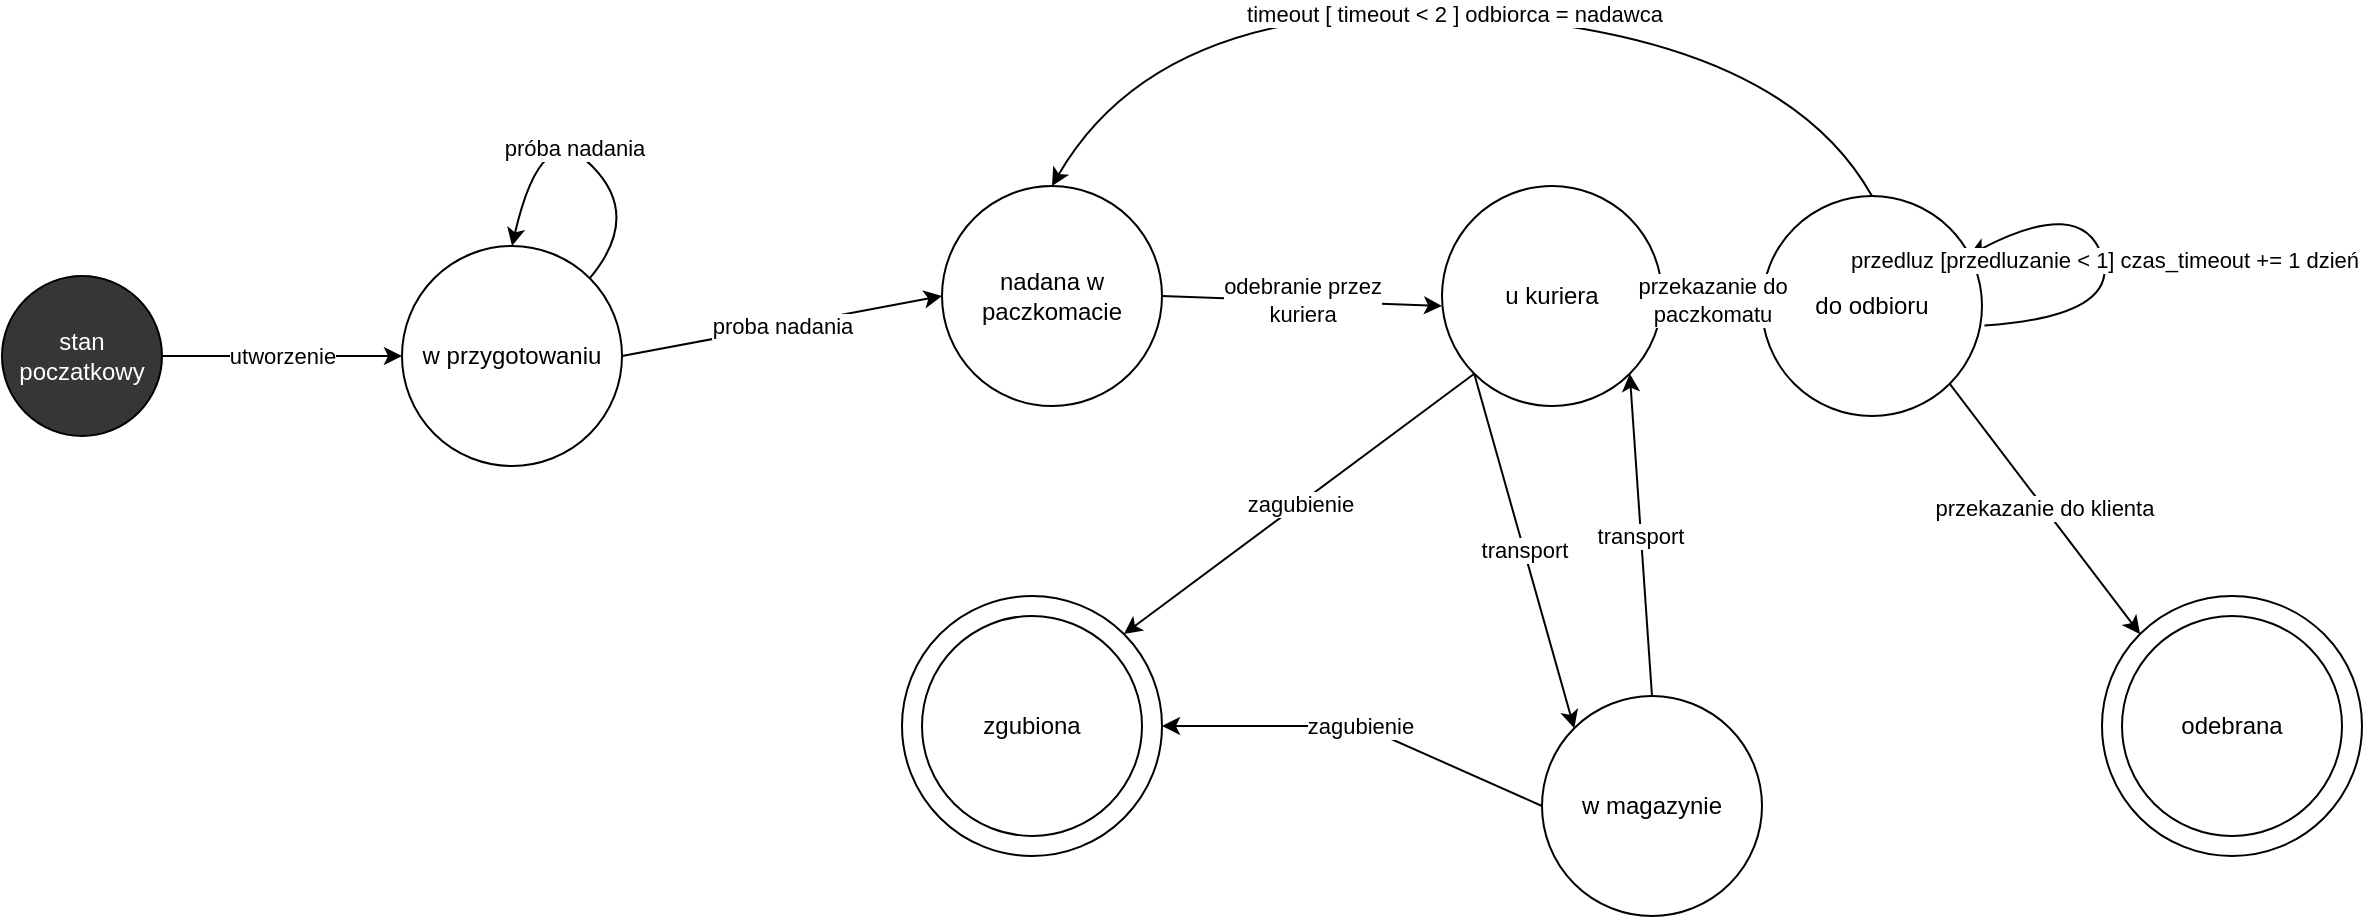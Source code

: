 <mxfile version="20.5.1" type="device"><diagram id="vKMbfXHWmKeg5rgtYSiB" name="Page-1"><mxGraphModel dx="998" dy="579" grid="1" gridSize="10" guides="1" tooltips="1" connect="1" arrows="1" fold="1" page="1" pageScale="1" pageWidth="10000" pageHeight="10000" math="0" shadow="0"><root><mxCell id="0"/><mxCell id="1" parent="0"/><mxCell id="sMKjh07BVGhXXRv3YZpr-1" value="w przygotowaniu" style="ellipse;whiteSpace=wrap;html=1;aspect=fixed;" vertex="1" parent="1"><mxGeometry x="1190" y="635" width="110" height="110" as="geometry"/></mxCell><mxCell id="sMKjh07BVGhXXRv3YZpr-2" value="utworzenie" style="endArrow=classic;html=1;rounded=0;entryX=0;entryY=0.5;entryDx=0;entryDy=0;exitX=1;exitY=0.5;exitDx=0;exitDy=0;" edge="1" parent="1" source="sMKjh07BVGhXXRv3YZpr-15" target="sMKjh07BVGhXXRv3YZpr-1"><mxGeometry width="50" height="50" relative="1" as="geometry"><mxPoint x="1000" y="675" as="sourcePoint"/><mxPoint x="1290" y="660" as="targetPoint"/></mxGeometry></mxCell><mxCell id="sMKjh07BVGhXXRv3YZpr-4" value="nadana w&lt;br&gt;paczkomacie" style="ellipse;whiteSpace=wrap;html=1;aspect=fixed;" vertex="1" parent="1"><mxGeometry x="1460" y="605" width="110" height="110" as="geometry"/></mxCell><mxCell id="sMKjh07BVGhXXRv3YZpr-6" value="próba nadania&lt;br&gt;" style="curved=1;endArrow=classic;html=1;rounded=0;entryX=0.5;entryY=0;entryDx=0;entryDy=0;exitX=1;exitY=0;exitDx=0;exitDy=0;" edge="1" parent="1" source="sMKjh07BVGhXXRv3YZpr-1" target="sMKjh07BVGhXXRv3YZpr-1"><mxGeometry width="50" height="50" relative="1" as="geometry"><mxPoint x="1260" y="620" as="sourcePoint"/><mxPoint x="1200" y="560" as="targetPoint"/><Array as="points"><mxPoint x="1310" y="620"/><mxPoint x="1260" y="570"/></Array></mxGeometry></mxCell><mxCell id="sMKjh07BVGhXXRv3YZpr-7" value="proba nadania&lt;br&gt;" style="endArrow=classic;html=1;rounded=0;exitX=1;exitY=0.5;exitDx=0;exitDy=0;entryX=0;entryY=0.5;entryDx=0;entryDy=0;" edge="1" parent="1" source="sMKjh07BVGhXXRv3YZpr-1" target="sMKjh07BVGhXXRv3YZpr-4"><mxGeometry width="50" height="50" relative="1" as="geometry"><mxPoint x="1410" y="720" as="sourcePoint"/><mxPoint x="1460" y="670" as="targetPoint"/></mxGeometry></mxCell><mxCell id="sMKjh07BVGhXXRv3YZpr-10" value="u kuriera" style="ellipse;whiteSpace=wrap;html=1;aspect=fixed;" vertex="1" parent="1"><mxGeometry x="1710" y="605" width="110" height="110" as="geometry"/></mxCell><mxCell id="sMKjh07BVGhXXRv3YZpr-11" value="w magazynie" style="ellipse;whiteSpace=wrap;html=1;aspect=fixed;" vertex="1" parent="1"><mxGeometry x="1760" y="860" width="110" height="110" as="geometry"/></mxCell><mxCell id="sMKjh07BVGhXXRv3YZpr-12" value="do odbioru" style="ellipse;whiteSpace=wrap;html=1;aspect=fixed;" vertex="1" parent="1"><mxGeometry x="1870" y="610" width="110" height="110" as="geometry"/></mxCell><mxCell id="sMKjh07BVGhXXRv3YZpr-15" value="stan poczatkowy" style="ellipse;whiteSpace=wrap;html=1;aspect=fixed;strokeColor=#000000;fillColor=#363636;fontColor=#FFFFFF;" vertex="1" parent="1"><mxGeometry x="990" y="650" width="80" height="80" as="geometry"/></mxCell><mxCell id="sMKjh07BVGhXXRv3YZpr-18" value="odebranie przez&lt;br&gt;kuriera" style="endArrow=classic;html=1;rounded=0;entryX=0;entryY=0.545;entryDx=0;entryDy=0;entryPerimeter=0;exitX=1;exitY=0.5;exitDx=0;exitDy=0;" edge="1" parent="1" source="sMKjh07BVGhXXRv3YZpr-4" target="sMKjh07BVGhXXRv3YZpr-10"><mxGeometry width="50" height="50" relative="1" as="geometry"><mxPoint x="1580" y="680" as="sourcePoint"/><mxPoint x="1630" y="630" as="targetPoint"/></mxGeometry></mxCell><mxCell id="sMKjh07BVGhXXRv3YZpr-20" value="transport" style="endArrow=classic;html=1;rounded=0;exitX=0;exitY=1;exitDx=0;exitDy=0;entryX=0;entryY=0;entryDx=0;entryDy=0;" edge="1" parent="1" source="sMKjh07BVGhXXRv3YZpr-10" target="sMKjh07BVGhXXRv3YZpr-11"><mxGeometry width="50" height="50" relative="1" as="geometry"><mxPoint x="1780" y="790" as="sourcePoint"/><mxPoint x="1830" y="740" as="targetPoint"/></mxGeometry></mxCell><mxCell id="sMKjh07BVGhXXRv3YZpr-21" value="transport&lt;br&gt;" style="endArrow=classic;html=1;rounded=0;entryX=1;entryY=1;entryDx=0;entryDy=0;exitX=0.5;exitY=0;exitDx=0;exitDy=0;" edge="1" parent="1" source="sMKjh07BVGhXXRv3YZpr-11" target="sMKjh07BVGhXXRv3YZpr-10"><mxGeometry width="50" height="50" relative="1" as="geometry"><mxPoint x="1750" y="810" as="sourcePoint"/><mxPoint x="1800" y="760" as="targetPoint"/></mxGeometry></mxCell><mxCell id="sMKjh07BVGhXXRv3YZpr-24" value="przekazanie do&lt;br&gt;paczkomatu&lt;br&gt;" style="endArrow=classic;html=1;rounded=0;exitX=1;exitY=0.5;exitDx=0;exitDy=0;entryX=0;entryY=0.5;entryDx=0;entryDy=0;" edge="1" parent="1" source="sMKjh07BVGhXXRv3YZpr-10" target="sMKjh07BVGhXXRv3YZpr-12"><mxGeometry width="50" height="50" relative="1" as="geometry"><mxPoint x="1800" y="680" as="sourcePoint"/><mxPoint x="1600" y="740" as="targetPoint"/></mxGeometry></mxCell><mxCell id="sMKjh07BVGhXXRv3YZpr-25" value="przekazanie do klienta" style="endArrow=classic;html=1;rounded=0;entryX=0;entryY=0;entryDx=0;entryDy=0;exitX=1;exitY=1;exitDx=0;exitDy=0;" edge="1" parent="1" source="sMKjh07BVGhXXRv3YZpr-12" target="sMKjh07BVGhXXRv3YZpr-26"><mxGeometry width="50" height="50" relative="1" as="geometry"><mxPoint x="1960" y="730" as="sourcePoint"/><mxPoint x="2010" y="680" as="targetPoint"/></mxGeometry></mxCell><mxCell id="sMKjh07BVGhXXRv3YZpr-27" value="zagubienie&lt;br&gt;" style="endArrow=classic;html=1;rounded=0;entryX=1;entryY=0;entryDx=0;entryDy=0;exitX=0;exitY=1;exitDx=0;exitDy=0;" edge="1" parent="1" source="sMKjh07BVGhXXRv3YZpr-10" target="sMKjh07BVGhXXRv3YZpr-29"><mxGeometry width="50" height="50" relative="1" as="geometry"><mxPoint x="1550" y="880" as="sourcePoint"/><mxPoint x="1600" y="830" as="targetPoint"/></mxGeometry></mxCell><mxCell id="sMKjh07BVGhXXRv3YZpr-28" value="zagubienie" style="endArrow=classic;html=1;rounded=0;entryX=1;entryY=0.5;entryDx=0;entryDy=0;exitX=0;exitY=0.5;exitDx=0;exitDy=0;" edge="1" parent="1" source="sMKjh07BVGhXXRv3YZpr-11" target="sMKjh07BVGhXXRv3YZpr-29"><mxGeometry width="50" height="50" relative="1" as="geometry"><mxPoint x="1550" y="880" as="sourcePoint"/><mxPoint x="1600" y="830" as="targetPoint"/><Array as="points"><mxPoint x="1670" y="875"/></Array></mxGeometry></mxCell><mxCell id="sMKjh07BVGhXXRv3YZpr-30" value="timeout [ timeout &amp;lt; 2 ] odbiorca = nadawca&lt;br&gt;" style="curved=1;endArrow=classic;html=1;rounded=0;exitX=0.5;exitY=0;exitDx=0;exitDy=0;entryX=0.5;entryY=0;entryDx=0;entryDy=0;" edge="1" parent="1" source="sMKjh07BVGhXXRv3YZpr-12" target="sMKjh07BVGhXXRv3YZpr-4"><mxGeometry width="50" height="50" relative="1" as="geometry"><mxPoint x="1700" y="770" as="sourcePoint"/><mxPoint x="1750" y="720" as="targetPoint"/><Array as="points"><mxPoint x="1880" y="530"/><mxPoint x="1570" y="510"/></Array></mxGeometry></mxCell><mxCell id="sMKjh07BVGhXXRv3YZpr-31" value="przedluz [przedluzanie &amp;lt; 1] czas_timeout += 1 dzień&lt;br&gt;" style="curved=1;endArrow=classic;html=1;rounded=0;exitX=1.011;exitY=0.589;exitDx=0;exitDy=0;exitPerimeter=0;" edge="1" parent="1" source="sMKjh07BVGhXXRv3YZpr-12" target="sMKjh07BVGhXXRv3YZpr-12"><mxGeometry width="50" height="50" relative="1" as="geometry"><mxPoint x="2030" y="670" as="sourcePoint"/><mxPoint x="1980" y="610" as="targetPoint"/><Array as="points"><mxPoint x="2050" y="670"/><mxPoint x="2030" y="610"/></Array></mxGeometry></mxCell><mxCell id="sMKjh07BVGhXXRv3YZpr-32" value="" style="group" vertex="1" connectable="0" parent="1"><mxGeometry x="2040" y="810" width="130" height="130" as="geometry"/></mxCell><mxCell id="sMKjh07BVGhXXRv3YZpr-13" value="odebrana&lt;br&gt;" style="ellipse;whiteSpace=wrap;html=1;aspect=fixed;" vertex="1" parent="sMKjh07BVGhXXRv3YZpr-32"><mxGeometry x="10" y="10" width="110" height="110" as="geometry"/></mxCell><mxCell id="sMKjh07BVGhXXRv3YZpr-26" value="" style="ellipse;whiteSpace=wrap;html=1;aspect=fixed;fillColor=none;" vertex="1" parent="sMKjh07BVGhXXRv3YZpr-32"><mxGeometry width="130" height="130" as="geometry"/></mxCell><mxCell id="sMKjh07BVGhXXRv3YZpr-33" value="" style="group" vertex="1" connectable="0" parent="1"><mxGeometry x="1440" y="810" width="130" height="130" as="geometry"/></mxCell><mxCell id="sMKjh07BVGhXXRv3YZpr-19" value="zgubiona" style="ellipse;whiteSpace=wrap;html=1;aspect=fixed;" vertex="1" parent="sMKjh07BVGhXXRv3YZpr-33"><mxGeometry x="10" y="10" width="110" height="110" as="geometry"/></mxCell><mxCell id="sMKjh07BVGhXXRv3YZpr-29" value="" style="ellipse;whiteSpace=wrap;html=1;aspect=fixed;fillColor=none;" vertex="1" parent="sMKjh07BVGhXXRv3YZpr-33"><mxGeometry width="130" height="130" as="geometry"/></mxCell></root></mxGraphModel></diagram></mxfile>